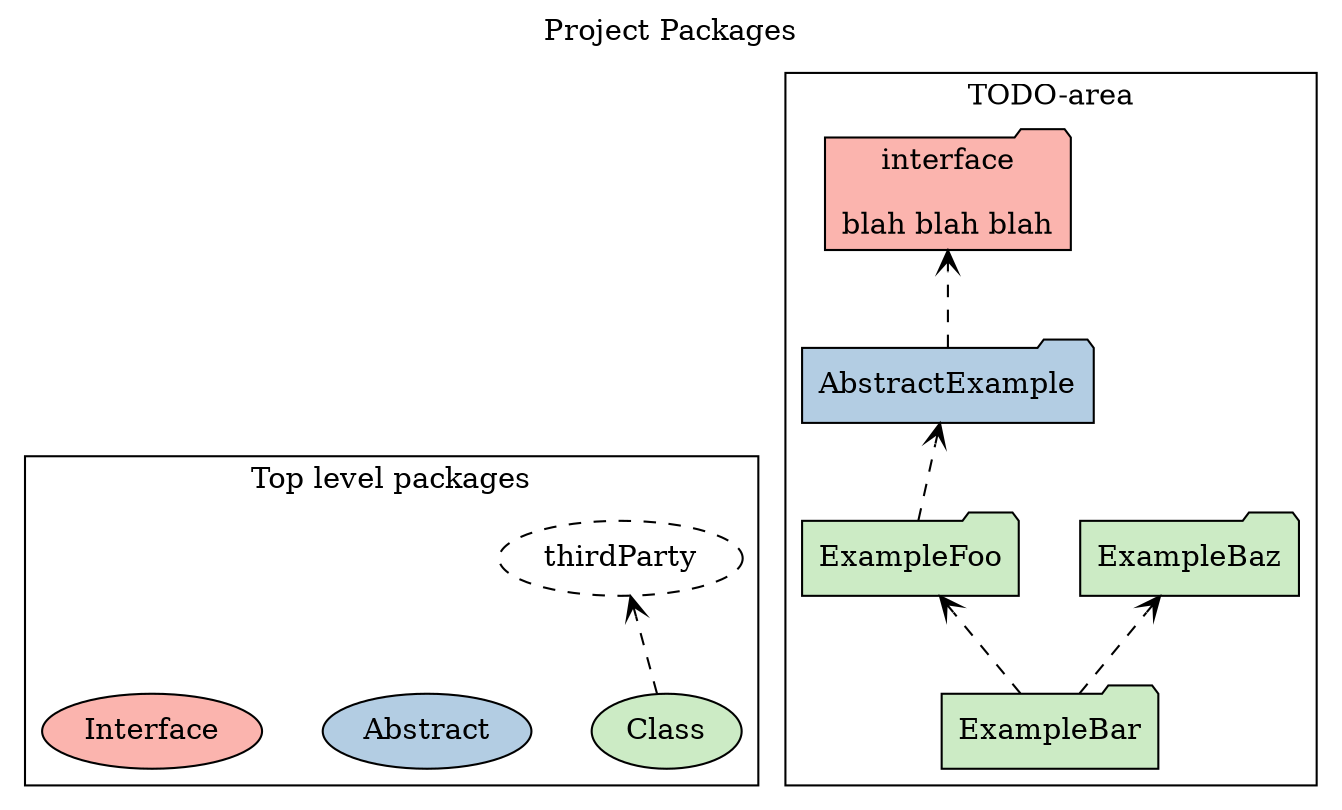 digraph ClassDiagram {
#//////////////////////////////// Introduction \\\\\\\\\\\\\\\\\\\\\\\\\\\\\\\\\
/*
    This graph is meant as a starting point to help you create UML Class
    Diagrams by providing a preset for edges and nodes.

    To use it, you need to take the folowing steps:

     - Copy and paste (or "save as") this graph into a new file
     - Rename the relevant labels (anything with the word "Example" in it).
     - Add nodes (inside subgraphs when needed)
     - Add connections for the nodes

    Make sure you place your connections under the right headers, otherwise the
    decoration won't match the UML specifications.

    For each module you should use a separate subgraph. Make sure the name of
    your subgraph starts with `cluster_`

    If you don't like the colors, the easiest way to ammend this is by changing
    the defined colorscheme (currently "pastel13") in the "General Styles"
    section to any other 3-scheme. All available colorschemes can be found at
    http://www.graphviz.org/doc/info/colors.html#brewer
*/
#/////////////////////////////// General Styles \\\\\\\\\\\\\\\\\\\\\\\\\\\\\\\\
    graph [
        label = "Project Packages"
        labelloc = t

        //dpi = 200
        ranksep=0.65
        nodesep=0.40
        rankdir=BT

        style="filled"

        len=0
    ]

    graph [
            bgcolor="#FFFFFF"
            fillcolor="#FFFFFF"
    ]

    node [
        labeljust="l"
        colorscheme="pastel19" // set312
        style=filled
        fillcolor=3
        shape=record
    ]

    edge [arrowhead=vee, style=dashed, color="black"]

#/////////////////////////// Sub Graphs and Clusters \\\\\\\\\\\\\\\\\\\\\\\\\\\

    subgraph cluster_topLevel {
        label = "Top level packages"
        labelloc = b

        node [shape="ellipse"]

        class [label="Class", fillcolor=3]
        abstract [label="Abstract", fillcolor=2]
        interface [label="Interface", fillcolor=1]

        thirdParty [style="dashed"]

        class -> thirdParty
    }

    subgraph cluster_subFolders_1 {
        label = "TODO-area"
        labelloc = b
        node [shape="folder"]

        {
            node [fillcolor=1]
            ExampleInterface [label="interface\n\nblah blah blah"]
        }

        {
            node [fillcolor=2]
            AbstractExample
        }

        // Concrete Classes
        ExampleFoo
        ExampleBar
        ExampleBaz
    }

#//////////////////////////////// Connections \\\\\\\\\\\\\\\\\\\\\\\\\\\\\\\\\\
    {// Implements
        AbstractExample -> ExampleInterface
        ExampleFoo -> AbstractExample
        ExampleBar -> ExampleFoo
        ExampleBar -> ExampleBaz
    }

}//ClassDiagram